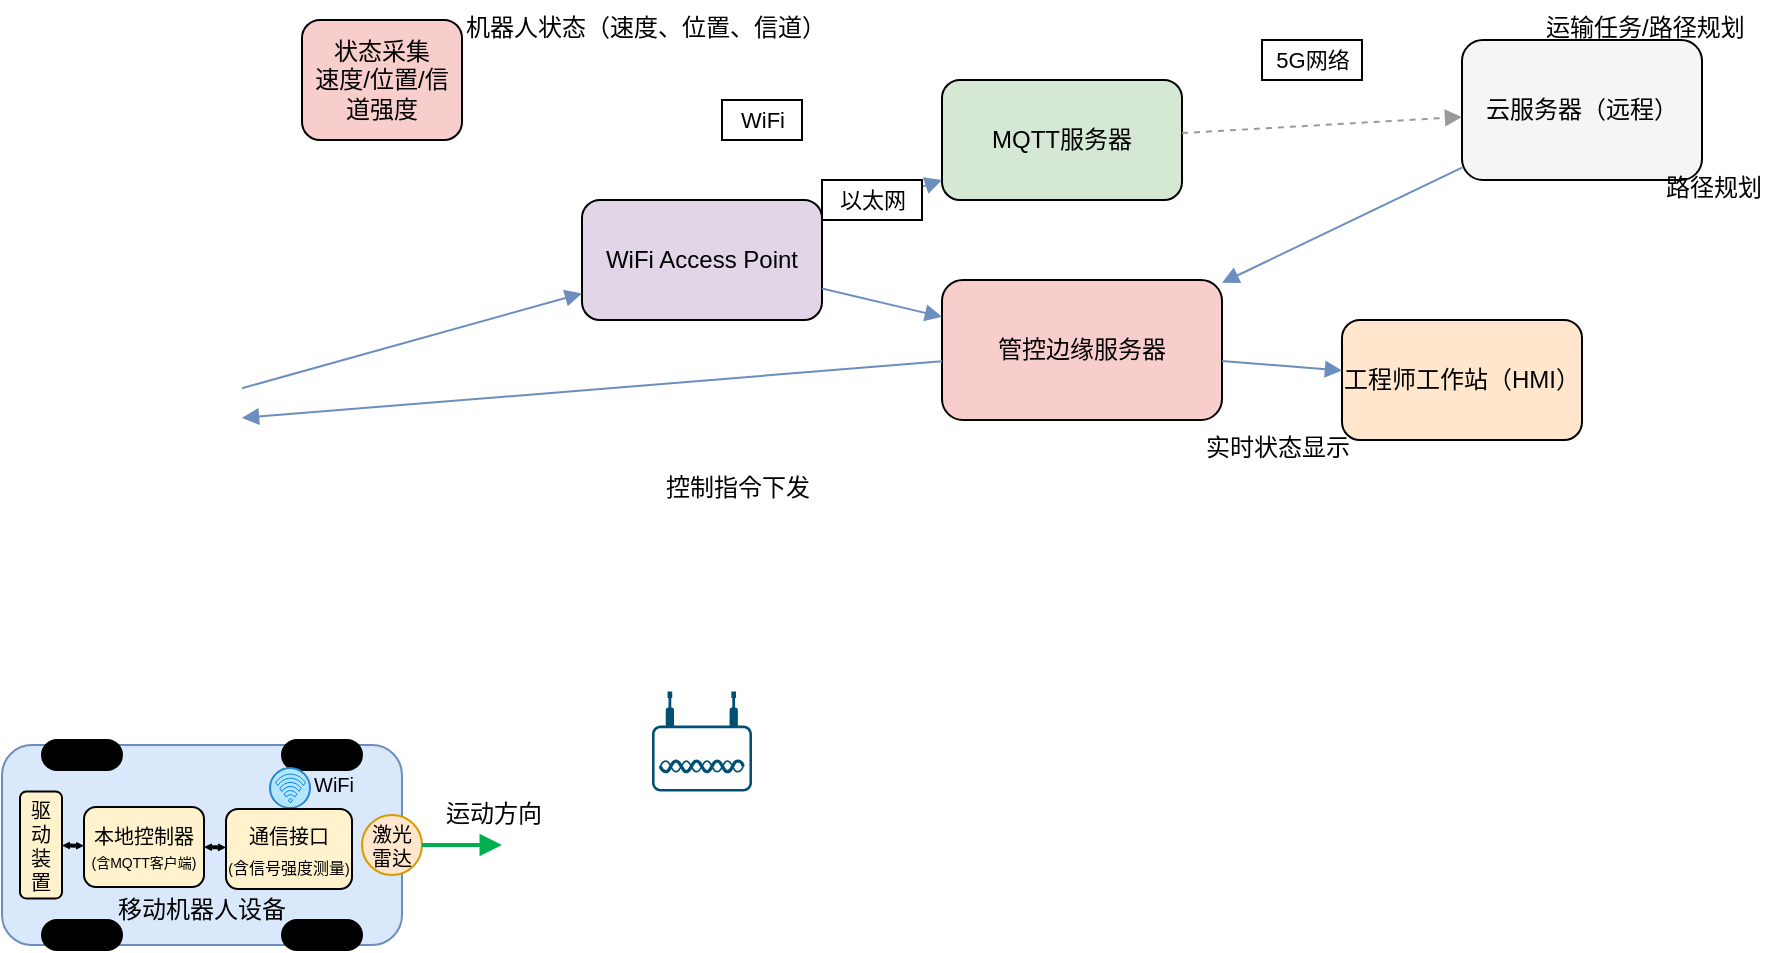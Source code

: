 <mxfile version="28.2.5">
  <diagram name="Page-1" id="eW3xqZJNIczU26sJt-Gz">
    <mxGraphModel dx="864" dy="460" grid="1" gridSize="10" guides="1" tooltips="1" connect="1" arrows="1" fold="1" page="1" pageScale="1" pageWidth="960" pageHeight="1280" math="0" shadow="0">
      <root>
        <mxCell id="0" />
        <mxCell id="1" parent="0" />
        <mxCell id="ap" value="WiFi Access Point" style="rounded=1;whiteSpace=wrap;html=1;fillColor=#e1d5e7;" parent="1" vertex="1">
          <mxGeometry x="360" y="120" width="120" height="60" as="geometry" />
        </mxCell>
        <mxCell id="mqtt" value="MQTT服务器" style="rounded=1;whiteSpace=wrap;html=1;fillColor=#d5e8d4;" parent="1" vertex="1">
          <mxGeometry x="540" y="60" width="120" height="60" as="geometry" />
        </mxCell>
        <mxCell id="edge" value="管控边缘服务器" style="rounded=1;whiteSpace=wrap;html=1;fillColor=#f8cecc;" parent="1" vertex="1">
          <mxGeometry x="540" y="160" width="140" height="70" as="geometry" />
        </mxCell>
        <mxCell id="hmi" value="工程师工作站（HMI）" style="rounded=1;whiteSpace=wrap;html=1;fillColor=#ffe6cc;" parent="1" vertex="1">
          <mxGeometry x="740" y="180" width="120" height="60" as="geometry" />
        </mxCell>
        <mxCell id="cloud" value="云服务器（远程）" style="rounded=1;whiteSpace=wrap;html=1;fillColor=#f5f5f5;" parent="1" vertex="1">
          <mxGeometry x="800" y="40" width="120" height="70" as="geometry" />
        </mxCell>
        <mxCell id="e1" style="endArrow=block;endFill=1;strokeColor=#6c8ebf;" parent="1" target="ap" edge="1">
          <mxGeometry relative="1" as="geometry">
            <mxPoint x="320" y="150" as="targetPoint" />
            <mxPoint x="190" y="214.098" as="sourcePoint" />
          </mxGeometry>
        </mxCell>
        <mxCell id="e2" value="WiFi" style="noEdgeStyle=1;html=1;align=center;verticalAlign=middle;fontSize=11;" parent="1" vertex="1">
          <mxGeometry x="430" y="70" width="40" height="20" as="geometry" />
        </mxCell>
        <mxCell id="e3" style="endArrow=block;endFill=1;strokeColor=#6c8ebf;" parent="1" source="ap" target="mqtt" edge="1">
          <mxGeometry relative="1" as="geometry" />
        </mxCell>
        <mxCell id="e4" value="以太网" style="noEdgeStyle=1;html=1;align=center;verticalAlign=middle;fontSize=11;" parent="1" vertex="1">
          <mxGeometry x="480" y="110" width="50" height="20" as="geometry" />
        </mxCell>
        <mxCell id="e5" style="endArrow=block;endFill=1;strokeColor=#6c8ebf;" parent="1" source="ap" target="edge" edge="1">
          <mxGeometry relative="1" as="geometry" />
        </mxCell>
        <mxCell id="e6" style="endArrow=block;endFill=1;dashed=1;strokeColor=#999999;" parent="1" source="mqtt" target="cloud" edge="1">
          <mxGeometry relative="1" as="geometry" />
        </mxCell>
        <mxCell id="e7" value="5G网络" style="noEdgeStyle=1;html=1;align=center;verticalAlign=middle;fontSize=11;" parent="1" vertex="1">
          <mxGeometry x="700" y="40" width="50" height="20" as="geometry" />
        </mxCell>
        <mxCell id="e8" style="endArrow=block;endFill=1;strokeColor=#6c8ebf;" parent="1" source="cloud" target="edge" edge="1">
          <mxGeometry relative="1" as="geometry" />
        </mxCell>
        <mxCell id="e9" style="endArrow=block;endFill=1;strokeColor=#6c8ebf;" parent="1" source="edge" target="hmi" edge="1">
          <mxGeometry relative="1" as="geometry" />
        </mxCell>
        <mxCell id="e10" style="endArrow=block;endFill=1;strokeColor=#6c8ebf;" parent="1" source="edge" edge="1">
          <mxGeometry relative="1" as="geometry">
            <mxPoint x="190" y="228.939" as="targetPoint" />
          </mxGeometry>
        </mxCell>
        <mxCell id="note1" value="机器人状态（速度、位置、信道）" style="text;html=1;strokeColor=none;fillColor=none;fontSize=12;" parent="1" vertex="1">
          <mxGeometry x="300" y="20" width="140" height="20" as="geometry" />
        </mxCell>
        <mxCell id="note2" value="路径规划" style="text;html=1;strokeColor=none;fillColor=none;fontSize=12;" parent="1" vertex="1">
          <mxGeometry x="900" y="100" width="60" height="20" as="geometry" />
        </mxCell>
        <mxCell id="note3" value="控制指令下发" style="text;html=1;strokeColor=none;fillColor=none;fontSize=12;" parent="1" vertex="1">
          <mxGeometry x="400" y="250" width="90" height="20" as="geometry" />
        </mxCell>
        <mxCell id="note4" value="实时状态显示" style="text;html=1;strokeColor=none;fillColor=none;fontSize=12;" parent="1" vertex="1">
          <mxGeometry x="670" y="230" width="90" height="20" as="geometry" />
        </mxCell>
        <mxCell id="note5" value="运输任务/路径规划" style="text;html=1;strokeColor=none;fillColor=none;fontSize=12;" parent="1" vertex="1">
          <mxGeometry x="840" y="20" width="110" height="20" as="geometry" />
        </mxCell>
        <mxCell id="status" value="状态采集&#xa;速度/位置/信道强度" style="rounded=1;whiteSpace=wrap;html=1;fillColor=#f8cecc;" parent="1" vertex="1">
          <mxGeometry x="220" y="30" width="80" height="60" as="geometry" />
        </mxCell>
        <mxCell id="FVhyo1jwLFq0jIHUH1NA-1" value="" style="rounded=1;whiteSpace=wrap;html=1;fillColor=#dae8fc;strokeColor=#6c8ebf;fontSize=14;fontStyle=1;fontColor=light-dark(#000000,#2433FF);" vertex="1" parent="1">
          <mxGeometry x="70" y="392.5" width="200" height="100" as="geometry" />
        </mxCell>
        <mxCell id="FVhyo1jwLFq0jIHUH1NA-2" value="激光雷达" style="ellipse;whiteSpace=wrap;html=1;fillColor=#ffe6cc;strokeColor=#d79b00;fontSize=10;" vertex="1" parent="1">
          <mxGeometry x="250" y="427.5" width="30" height="30" as="geometry" />
        </mxCell>
        <mxCell id="FVhyo1jwLFq0jIHUH1NA-4" style="endArrow=block;endFill=1;strokeColor=#00b050;strokeWidth=2;" edge="1" parent="1">
          <mxGeometry relative="1" as="geometry">
            <mxPoint x="320" y="442.5" as="targetPoint" />
            <mxPoint x="280.0" y="442.5" as="sourcePoint" />
            <Array as="points" />
          </mxGeometry>
        </mxCell>
        <mxCell id="FVhyo1jwLFq0jIHUH1NA-5" value="运动方向" style="text;html=1;strokeColor=none;fillColor=none;fontSize=12;" vertex="1" parent="1">
          <mxGeometry x="290" y="412.5" width="60" height="20" as="geometry" />
        </mxCell>
        <mxCell id="FVhyo1jwLFq0jIHUH1NA-6" value="" style="rounded=1;whiteSpace=wrap;html=1;arcSize=50;fillColor=light-dark(#000000,#BBBBBB);" vertex="1" parent="1">
          <mxGeometry x="210" y="390" width="40" height="15" as="geometry" />
        </mxCell>
        <mxCell id="FVhyo1jwLFq0jIHUH1NA-7" value="" style="rounded=1;whiteSpace=wrap;html=1;arcSize=50;fillColor=light-dark(#000000,#BBBBBB);" vertex="1" parent="1">
          <mxGeometry x="210" y="480" width="40" height="15" as="geometry" />
        </mxCell>
        <mxCell id="FVhyo1jwLFq0jIHUH1NA-8" value="" style="rounded=1;whiteSpace=wrap;html=1;arcSize=50;fillColor=light-dark(#000000,#BBBBBB);" vertex="1" parent="1">
          <mxGeometry x="90" y="480" width="40" height="15" as="geometry" />
        </mxCell>
        <mxCell id="FVhyo1jwLFq0jIHUH1NA-9" value="" style="rounded=1;whiteSpace=wrap;html=1;arcSize=50;fillColor=light-dark(#000000,#BBBBBB);" vertex="1" parent="1">
          <mxGeometry x="90" y="390" width="40" height="15" as="geometry" />
        </mxCell>
        <mxCell id="drive" value="&lt;font&gt;驱动装置&lt;/font&gt;" style="rounded=1;whiteSpace=wrap;html=1;fillColor=#fff2cc;fontSize=10;" parent="1" vertex="1">
          <mxGeometry x="79" y="415.75" width="21" height="53.5" as="geometry" />
        </mxCell>
        <mxCell id="controller" value="&lt;div&gt;本地控制器&lt;/div&gt;&lt;div&gt;&lt;font style=&quot;font-size: 7px;&quot;&gt;(含MQTT客户端)&lt;/font&gt;&lt;/div&gt;" style="rounded=1;whiteSpace=wrap;html=1;fillColor=#fff2cc;fontSize=10;align=center;" parent="1" vertex="1">
          <mxGeometry x="111" y="423.5" width="60" height="40" as="geometry" />
        </mxCell>
        <mxCell id="FVhyo1jwLFq0jIHUH1NA-11" value="" style="group" vertex="1" connectable="0" parent="1">
          <mxGeometry x="204" y="404" width="20" height="20" as="geometry" />
        </mxCell>
        <mxCell id="FVhyo1jwLFq0jIHUH1NA-3" value="" style="ellipse;whiteSpace=wrap;html=1;fillColor=#b3e6ff;strokeColor=light-dark(#2986cc, #0080c0);" vertex="1" parent="FVhyo1jwLFq0jIHUH1NA-11">
          <mxGeometry width="20" height="20" as="geometry" />
        </mxCell>
        <mxCell id="FVhyo1jwLFq0jIHUH1NA-10" value="" style="html=1;verticalLabelPosition=bottom;align=center;labelBackgroundColor=#ffffff;verticalAlign=top;strokeWidth=0.5;strokeColor=light-dark(#0080F0, #0080c0);shadow=0;dashed=0;shape=mxgraph.ios7.icons.wifi;pointerEvents=1;fillColor=none;" vertex="1" parent="FVhyo1jwLFq0jIHUH1NA-11">
          <mxGeometry x="2.5" y="2.81" width="15" height="14.38" as="geometry" />
        </mxCell>
        <mxCell id="comm" value="&lt;font style=&quot;font-size: 10px;&quot;&gt;通信接口&lt;/font&gt;&lt;br&gt;&lt;font style=&quot;font-size: 7px;&quot;&gt;(&lt;/font&gt;&lt;font style=&quot;font-size: 8px;&quot;&gt;含信号强度测量&lt;/font&gt;&lt;font style=&quot;font-size: 7px;&quot;&gt;)&lt;/font&gt;" style="rounded=1;whiteSpace=wrap;html=1;fillColor=#fff2cc;" parent="1" vertex="1">
          <mxGeometry x="182" y="424.5" width="63" height="40" as="geometry" />
        </mxCell>
        <mxCell id="FVhyo1jwLFq0jIHUH1NA-12" value="&lt;span style=&quot;color: light-dark(rgb(0, 0, 0), rgb(0, 128, 192));&quot;&gt;WiFi&lt;/span&gt;" style="text;html=1;strokeColor=none;fillColor=none;fontSize=10;fontColor=light-dark(default, #0080c0);" vertex="1" parent="1">
          <mxGeometry x="224" y="400" width="30" height="20" as="geometry" />
        </mxCell>
        <mxCell id="FVhyo1jwLFq0jIHUH1NA-13" value="" style="endArrow=open;startArrow=open;html=1;rounded=0;endSize=0;startSize=0;strokeWidth=2;startFill=0;endFill=0;" edge="1" parent="1" source="drive" target="controller">
          <mxGeometry width="50" height="50" relative="1" as="geometry">
            <mxPoint x="130" y="440" as="sourcePoint" />
            <mxPoint x="180" y="390" as="targetPoint" />
          </mxGeometry>
        </mxCell>
        <mxCell id="FVhyo1jwLFq0jIHUH1NA-14" value="" style="endArrow=open;startArrow=open;html=1;rounded=0;endSize=0;startSize=0;strokeWidth=2;startFill=0;endFill=0;entryX=1;entryY=0.5;entryDx=0;entryDy=0;" edge="1" parent="1" source="comm" target="controller">
          <mxGeometry width="50" height="50" relative="1" as="geometry">
            <mxPoint x="130" y="460" as="sourcePoint" />
            <mxPoint x="141" y="460" as="targetPoint" />
          </mxGeometry>
        </mxCell>
        <UserObject label="移动机器人设备" placeholders="1" name="Variable" id="FVhyo1jwLFq0jIHUH1NA-15">
          <mxCell style="text;html=1;strokeColor=none;fillColor=none;align=center;verticalAlign=middle;whiteSpace=wrap;overflow=hidden;" vertex="1" parent="1">
            <mxGeometry x="115" y="464.5" width="110" height="20" as="geometry" />
          </mxCell>
        </UserObject>
        <mxCell id="FVhyo1jwLFq0jIHUH1NA-16" value="" style="points=[[0.03,0.36,0],[0.18,0,0],[0.5,0.34,0],[0.82,0,0],[0.97,0.36,0],[1,0.67,0],[0.975,0.975,0],[0.5,1,0],[0.025,0.975,0],[0,0.67,0]];verticalLabelPosition=bottom;sketch=0;html=1;verticalAlign=top;aspect=fixed;align=center;pointerEvents=1;shape=mxgraph.cisco19.wireless_access_point;fillColor=light-dark(#005073, #005073);strokeColor=none;" vertex="1" parent="1">
          <mxGeometry x="395" y="365.75" width="50" height="50" as="geometry" />
        </mxCell>
      </root>
    </mxGraphModel>
  </diagram>
</mxfile>
